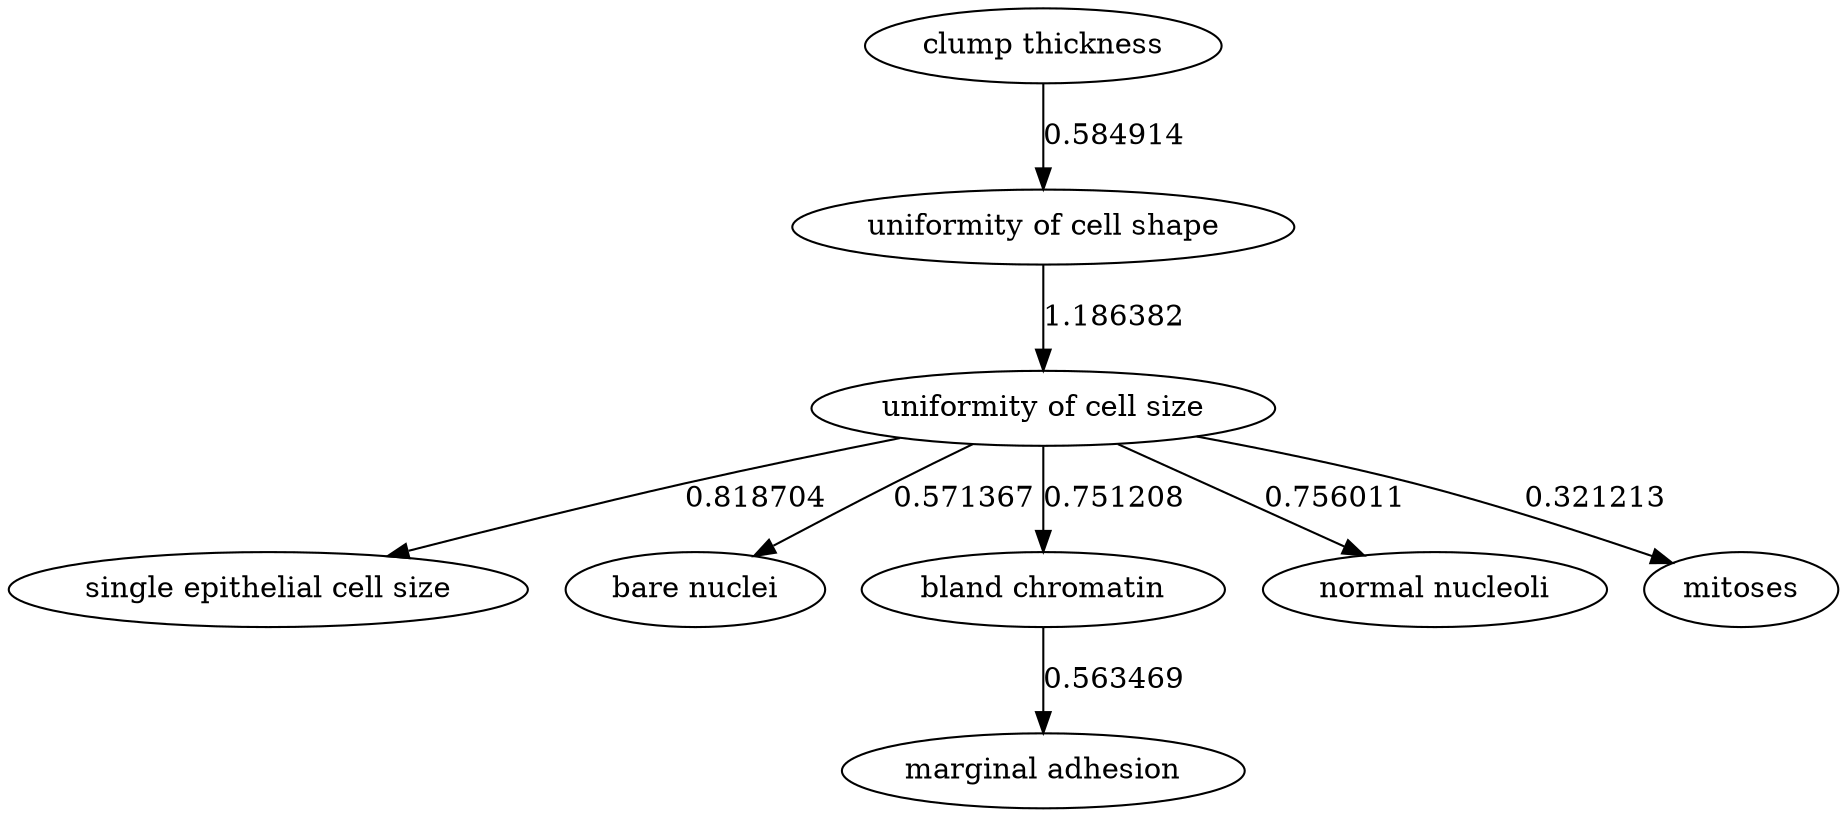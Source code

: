 digraph {
clumpthickness[label="clump thickness"]
uniformityofcellsize[label="uniformity of cell size"]
uniformityofcellshape[label="uniformity of cell shape"]
marginaladhesion[label="marginal adhesion"]
singleepithelialcellsize[label="single epithelial cell size"]
barenuclei[label="bare nuclei"]
blandchromatin[label="bland chromatin"]
normalnucleoli[label="normal nucleoli"]
mitoses[label="mitoses"]
uniformityofcellshape->uniformityofcellsize[label="1.186382"]
uniformityofcellsize->singleepithelialcellsize[label="0.818704"]
uniformityofcellsize->normalnucleoli[label="0.756011"]
uniformityofcellsize->blandchromatin[label="0.751208"]
clumpthickness->uniformityofcellshape[label="0.584914"]
uniformityofcellsize->barenuclei[label="0.571367"]
blandchromatin->marginaladhesion[label="0.563469"]
uniformityofcellsize->mitoses[label="0.321213"]
}